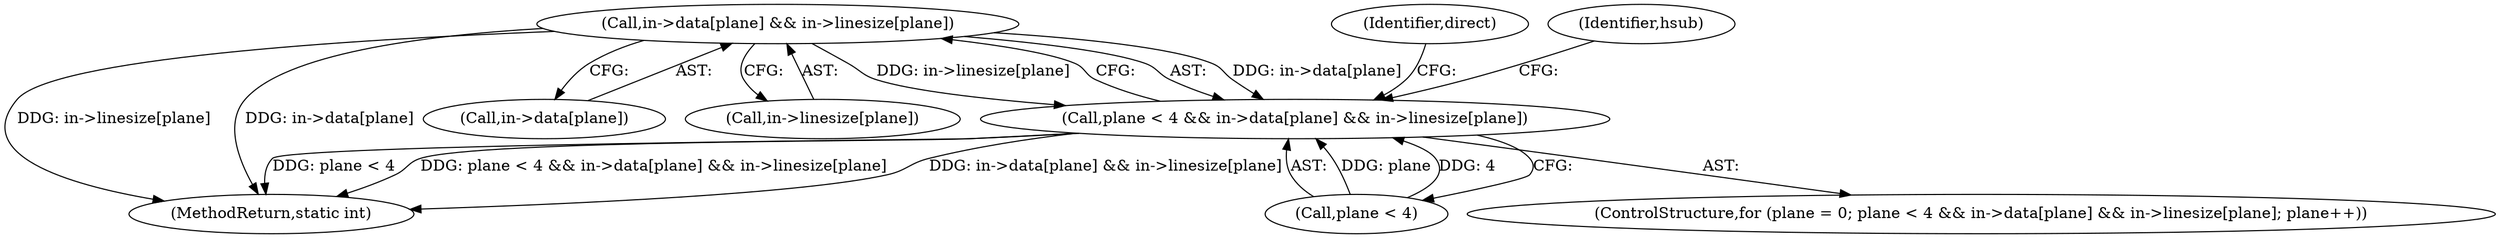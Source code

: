 digraph "0_FFmpeg_e43a0a232dbf6d3c161823c2e07c52e76227a1bc_0@array" {
"1000212" [label="(Call,in->data[plane] && in->linesize[plane])"];
"1000208" [label="(Call,plane < 4 && in->data[plane] && in->linesize[plane])"];
"1000209" [label="(Call,plane < 4)"];
"1000204" [label="(ControlStructure,for (plane = 0; plane < 4 && in->data[plane] && in->linesize[plane]; plane++))"];
"1000345" [label="(MethodReturn,static int)"];
"1000213" [label="(Call,in->data[plane])"];
"1000212" [label="(Call,in->data[plane] && in->linesize[plane])"];
"1000208" [label="(Call,plane < 4 && in->data[plane] && in->linesize[plane])"];
"1000337" [label="(Identifier,direct)"];
"1000218" [label="(Call,in->linesize[plane])"];
"1000228" [label="(Identifier,hsub)"];
"1000212" -> "1000208"  [label="AST: "];
"1000212" -> "1000213"  [label="CFG: "];
"1000212" -> "1000218"  [label="CFG: "];
"1000213" -> "1000212"  [label="AST: "];
"1000218" -> "1000212"  [label="AST: "];
"1000208" -> "1000212"  [label="CFG: "];
"1000212" -> "1000345"  [label="DDG: in->linesize[plane]"];
"1000212" -> "1000345"  [label="DDG: in->data[plane]"];
"1000212" -> "1000208"  [label="DDG: in->data[plane]"];
"1000212" -> "1000208"  [label="DDG: in->linesize[plane]"];
"1000208" -> "1000204"  [label="AST: "];
"1000208" -> "1000209"  [label="CFG: "];
"1000209" -> "1000208"  [label="AST: "];
"1000228" -> "1000208"  [label="CFG: "];
"1000337" -> "1000208"  [label="CFG: "];
"1000208" -> "1000345"  [label="DDG: plane < 4"];
"1000208" -> "1000345"  [label="DDG: plane < 4 && in->data[plane] && in->linesize[plane]"];
"1000208" -> "1000345"  [label="DDG: in->data[plane] && in->linesize[plane]"];
"1000209" -> "1000208"  [label="DDG: plane"];
"1000209" -> "1000208"  [label="DDG: 4"];
}
